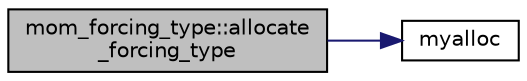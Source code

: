 digraph "mom_forcing_type::allocate_forcing_type"
{
 // INTERACTIVE_SVG=YES
  edge [fontname="Helvetica",fontsize="10",labelfontname="Helvetica",labelfontsize="10"];
  node [fontname="Helvetica",fontsize="10",shape=record];
  rankdir="LR";
  Node0 [label="mom_forcing_type::allocate\l_forcing_type",height=0.2,width=0.4,color="black", fillcolor="grey75", style="filled", fontcolor="black"];
  Node0 -> Node1 [color="midnightblue",fontsize="10",style="solid",fontname="Helvetica"];
  Node1 [label="myalloc",height=0.2,width=0.4,color="black", fillcolor="white", style="filled",URL="$MOM__forcing__type_8F90.html#aede7c3d8c91ec3e8a8a3b68824a5e9e8",tooltip="Allocates and zeroes-out array. "];
}
